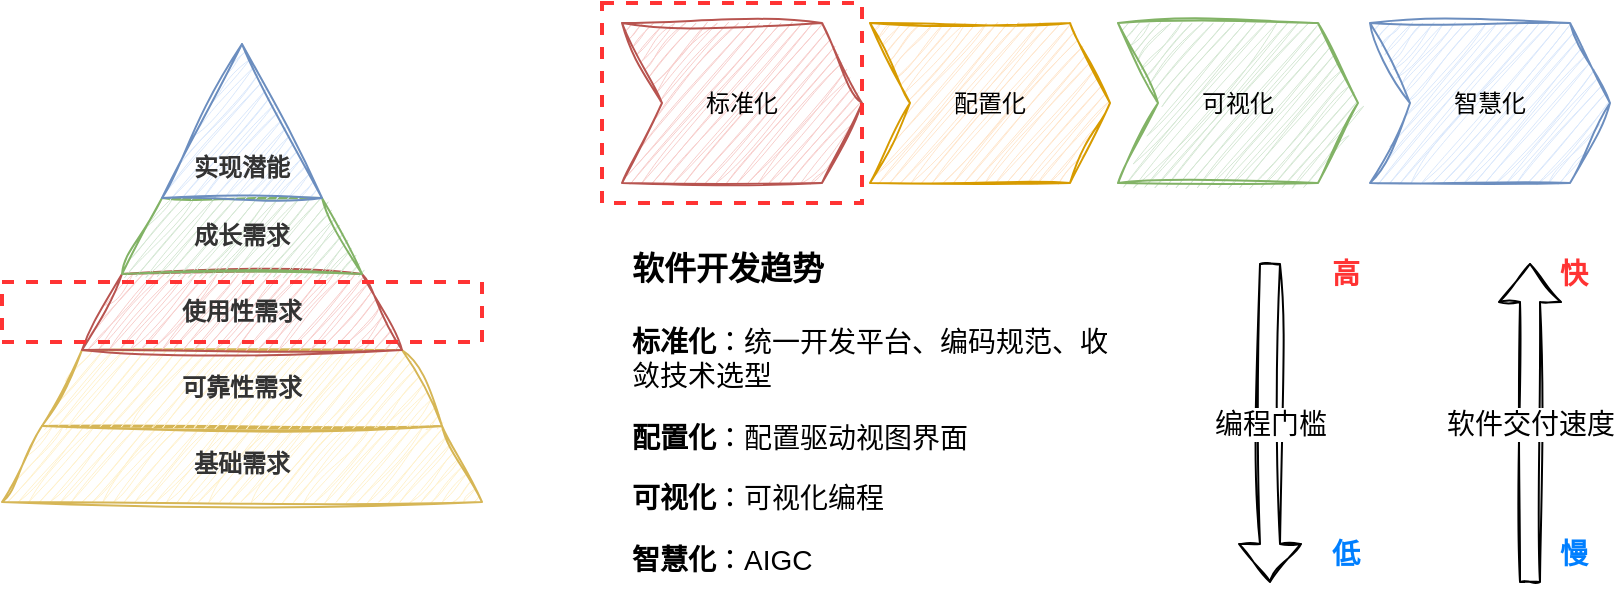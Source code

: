 <mxfile version="24.0.7" type="github">
  <diagram name="第 1 页" id="RAm9m8CqGb42HI3zqYB2">
    <mxGraphModel dx="2514" dy="868" grid="1" gridSize="10" guides="1" tooltips="1" connect="1" arrows="1" fold="1" page="1" pageScale="1" pageWidth="827" pageHeight="1169" math="0" shadow="0">
      <root>
        <mxCell id="0" />
        <mxCell id="1" parent="0" />
        <mxCell id="u7_praWJ1684f8AvyfNI-1" value="标准化" style="shape=step;perimeter=stepPerimeter;whiteSpace=wrap;html=1;fixedSize=1;fillColor=#f8cecc;strokeColor=#b85450;rounded=0;sketch=1;curveFitting=1;jiggle=2;" parent="1" vertex="1">
          <mxGeometry y="149.5" width="120" height="80" as="geometry" />
        </mxCell>
        <mxCell id="u7_praWJ1684f8AvyfNI-2" value="配置化" style="shape=step;perimeter=stepPerimeter;whiteSpace=wrap;html=1;fixedSize=1;fillColor=#ffe6cc;strokeColor=#d79b00;rounded=0;sketch=1;curveFitting=1;jiggle=2;" parent="1" vertex="1">
          <mxGeometry x="124" y="149.5" width="120" height="80" as="geometry" />
        </mxCell>
        <mxCell id="u7_praWJ1684f8AvyfNI-3" value="可视化" style="shape=step;perimeter=stepPerimeter;whiteSpace=wrap;html=1;fixedSize=1;fillColor=#d5e8d4;strokeColor=#82b366;rounded=0;sketch=1;curveFitting=1;jiggle=2;" parent="1" vertex="1">
          <mxGeometry x="248" y="149.5" width="120" height="80" as="geometry" />
        </mxCell>
        <mxCell id="u7_praWJ1684f8AvyfNI-4" value="智慧化" style="shape=step;perimeter=stepPerimeter;whiteSpace=wrap;html=1;fixedSize=1;fillColor=#dae8fc;strokeColor=#6c8ebf;rounded=0;sketch=1;curveFitting=1;jiggle=2;" parent="1" vertex="1">
          <mxGeometry x="374" y="149.5" width="120" height="80" as="geometry" />
        </mxCell>
        <mxCell id="u7_praWJ1684f8AvyfNI-5" value="&lt;h1&gt;&lt;font style=&quot;font-size: 16px;&quot;&gt;软件开发趋势&lt;/font&gt;&lt;/h1&gt;&lt;p style=&quot;font-size: 14px;&quot;&gt;&lt;font style=&quot;font-size: 14px;&quot;&gt;&lt;b style=&quot;&quot;&gt;标准化&lt;/b&gt;：统一开发平台、编码规范、收敛技术选型&lt;/font&gt;&lt;/p&gt;&lt;p style=&quot;font-size: 14px;&quot;&gt;&lt;font style=&quot;font-size: 14px;&quot;&gt;&lt;b&gt;配置化&lt;/b&gt;：配置驱动视图界面&lt;/font&gt;&lt;/p&gt;&lt;p style=&quot;font-size: 14px;&quot;&gt;&lt;font style=&quot;font-size: 14px;&quot;&gt;&lt;b&gt;可视化&lt;/b&gt;：可视化编程&lt;/font&gt;&lt;/p&gt;&lt;p style=&quot;font-size: 14px;&quot;&gt;&lt;font style=&quot;font-size: 14px;&quot;&gt;&lt;b style=&quot;&quot;&gt;智慧化&lt;/b&gt;：AIGC&lt;/font&gt;&lt;/p&gt;&lt;p&gt;&lt;br&gt;&lt;/p&gt;" style="text;html=1;spacing=5;spacingTop=-20;whiteSpace=wrap;overflow=hidden;rounded=0;sketch=1;curveFitting=1;jiggle=2;" parent="1" vertex="1">
          <mxGeometry y="249.5" width="254" height="190" as="geometry" />
        </mxCell>
        <mxCell id="u7_praWJ1684f8AvyfNI-6" value="&lt;font style=&quot;font-size: 14px;&quot;&gt;高&lt;/font&gt;" style="text;html=1;align=center;verticalAlign=middle;whiteSpace=wrap;rounded=0;fontStyle=1;fontColor=#FF3333;sketch=1;curveFitting=1;jiggle=2;" parent="1" vertex="1">
          <mxGeometry x="344" y="259.5" width="36" height="30" as="geometry" />
        </mxCell>
        <mxCell id="u7_praWJ1684f8AvyfNI-7" value="" style="shape=flexArrow;endArrow=classic;html=1;rounded=0;sketch=1;curveFitting=1;jiggle=2;" parent="1" edge="1">
          <mxGeometry width="50" height="50" relative="1" as="geometry">
            <mxPoint x="324" y="269.5" as="sourcePoint" />
            <mxPoint x="324" y="429.5" as="targetPoint" />
          </mxGeometry>
        </mxCell>
        <mxCell id="u7_praWJ1684f8AvyfNI-8" value="&lt;font style=&quot;font-size: 14px;&quot;&gt;编程门槛&lt;/font&gt;" style="edgeLabel;html=1;align=center;verticalAlign=middle;resizable=0;points=[];" parent="u7_praWJ1684f8AvyfNI-7" vertex="1" connectable="0">
          <mxGeometry x="-0.113" y="2" relative="1" as="geometry">
            <mxPoint x="-2" y="9" as="offset" />
          </mxGeometry>
        </mxCell>
        <mxCell id="u7_praWJ1684f8AvyfNI-9" value="&lt;font style=&quot;font-size: 14px;&quot;&gt;低&lt;/font&gt;" style="text;html=1;align=center;verticalAlign=middle;whiteSpace=wrap;rounded=0;fontStyle=1;fontColor=#007FFF;sketch=1;curveFitting=1;jiggle=2;" parent="1" vertex="1">
          <mxGeometry x="344" y="399.5" width="36" height="30" as="geometry" />
        </mxCell>
        <mxCell id="u7_praWJ1684f8AvyfNI-10" value="" style="shape=flexArrow;endArrow=classic;html=1;rounded=0;sketch=1;curveFitting=1;jiggle=2;" parent="1" edge="1">
          <mxGeometry width="50" height="50" relative="1" as="geometry">
            <mxPoint x="454" y="429.5" as="sourcePoint" />
            <mxPoint x="454" y="269.5" as="targetPoint" />
          </mxGeometry>
        </mxCell>
        <mxCell id="u7_praWJ1684f8AvyfNI-11" value="&lt;font style=&quot;font-size: 14px;&quot;&gt;软件交付速度&lt;/font&gt;" style="edgeLabel;html=1;align=center;verticalAlign=middle;resizable=0;points=[];" parent="u7_praWJ1684f8AvyfNI-10" vertex="1" connectable="0">
          <mxGeometry x="0.037" y="-2" relative="1" as="geometry">
            <mxPoint x="-2" y="3" as="offset" />
          </mxGeometry>
        </mxCell>
        <mxCell id="u7_praWJ1684f8AvyfNI-12" value="&lt;font style=&quot;font-size: 14px;&quot;&gt;快&lt;/font&gt;" style="text;html=1;align=center;verticalAlign=middle;whiteSpace=wrap;rounded=0;fontStyle=1;fontColor=#FF3333;sketch=1;curveFitting=1;jiggle=2;" parent="1" vertex="1">
          <mxGeometry x="458" y="259.5" width="36" height="30" as="geometry" />
        </mxCell>
        <mxCell id="u7_praWJ1684f8AvyfNI-13" value="&lt;font style=&quot;font-size: 14px;&quot;&gt;慢&lt;/font&gt;" style="text;html=1;align=center;verticalAlign=middle;whiteSpace=wrap;rounded=0;fontStyle=1;fontColor=#007FFF;sketch=1;curveFitting=1;jiggle=2;" parent="1" vertex="1">
          <mxGeometry x="458" y="399.5" width="36" height="30" as="geometry" />
        </mxCell>
        <mxCell id="u7_praWJ1684f8AvyfNI-14" value="基础需求" style="shape=trapezoid;perimeter=trapezoidPerimeter;whiteSpace=wrap;html=1;fixedSize=1;fillColor=#fff2cc;strokeColor=#d6b656;fontStyle=1;fontColor=#333333;fontSize=12;sketch=1;curveFitting=1;jiggle=2;" parent="1" vertex="1">
          <mxGeometry x="-310" y="351" width="240" height="38" as="geometry" />
        </mxCell>
        <mxCell id="u7_praWJ1684f8AvyfNI-15" value="可靠性需求" style="shape=trapezoid;perimeter=trapezoidPerimeter;whiteSpace=wrap;html=1;fixedSize=1;fillColor=#fff2cc;strokeColor=#d6b656;fontStyle=1;fontColor=#333333;fontSize=12;sketch=1;curveFitting=1;jiggle=2;" parent="1" vertex="1">
          <mxGeometry x="-290" y="313" width="200" height="38" as="geometry" />
        </mxCell>
        <mxCell id="u7_praWJ1684f8AvyfNI-16" value="使用性需求" style="shape=trapezoid;perimeter=trapezoidPerimeter;whiteSpace=wrap;html=1;fixedSize=1;fillColor=#f8cecc;strokeColor=#b85450;fontStyle=1;fontColor=#333333;fontSize=12;sketch=1;curveFitting=1;jiggle=2;" parent="1" vertex="1">
          <mxGeometry x="-270" y="275" width="160" height="38" as="geometry" />
        </mxCell>
        <mxCell id="u7_praWJ1684f8AvyfNI-17" value="成长需求" style="shape=trapezoid;perimeter=trapezoidPerimeter;whiteSpace=wrap;html=1;fixedSize=1;fillColor=#d5e8d4;strokeColor=#82b366;fontStyle=1;fontColor=#333333;fontSize=12;sketch=1;curveFitting=1;jiggle=2;" parent="1" vertex="1">
          <mxGeometry x="-250" y="237" width="120" height="38" as="geometry" />
        </mxCell>
        <mxCell id="u7_praWJ1684f8AvyfNI-18" value="" style="verticalLabelPosition=bottom;verticalAlign=top;html=1;shape=mxgraph.basic.acute_triangle;dx=0.5;fillColor=#dae8fc;strokeColor=#6c8ebf;fontColor=#333333;sketch=1;curveFitting=1;jiggle=2;" parent="1" vertex="1">
          <mxGeometry x="-230" y="160" width="80" height="77" as="geometry" />
        </mxCell>
        <mxCell id="u7_praWJ1684f8AvyfNI-19" value="实现潜能" style="text;html=1;align=center;verticalAlign=middle;whiteSpace=wrap;rounded=0;fontStyle=1;fontColor=#333333;fontSize=12;sketch=1;curveFitting=1;jiggle=2;" parent="1" vertex="1">
          <mxGeometry x="-215" y="207" width="50" height="30" as="geometry" />
        </mxCell>
        <mxCell id="swVgI8YuTbLRyqcJMEnN-1" value="" style="rounded=0;whiteSpace=wrap;html=1;fillColor=none;strokeColor=#FF3333;strokeWidth=2;dashed=1;" vertex="1" parent="1">
          <mxGeometry x="-310" y="279" width="240" height="30" as="geometry" />
        </mxCell>
        <mxCell id="swVgI8YuTbLRyqcJMEnN-2" value="" style="rounded=0;whiteSpace=wrap;html=1;fillColor=none;strokeColor=#FF3333;strokeWidth=2;dashed=1;" vertex="1" parent="1">
          <mxGeometry x="-10" y="139.5" width="130" height="100" as="geometry" />
        </mxCell>
      </root>
    </mxGraphModel>
  </diagram>
</mxfile>
